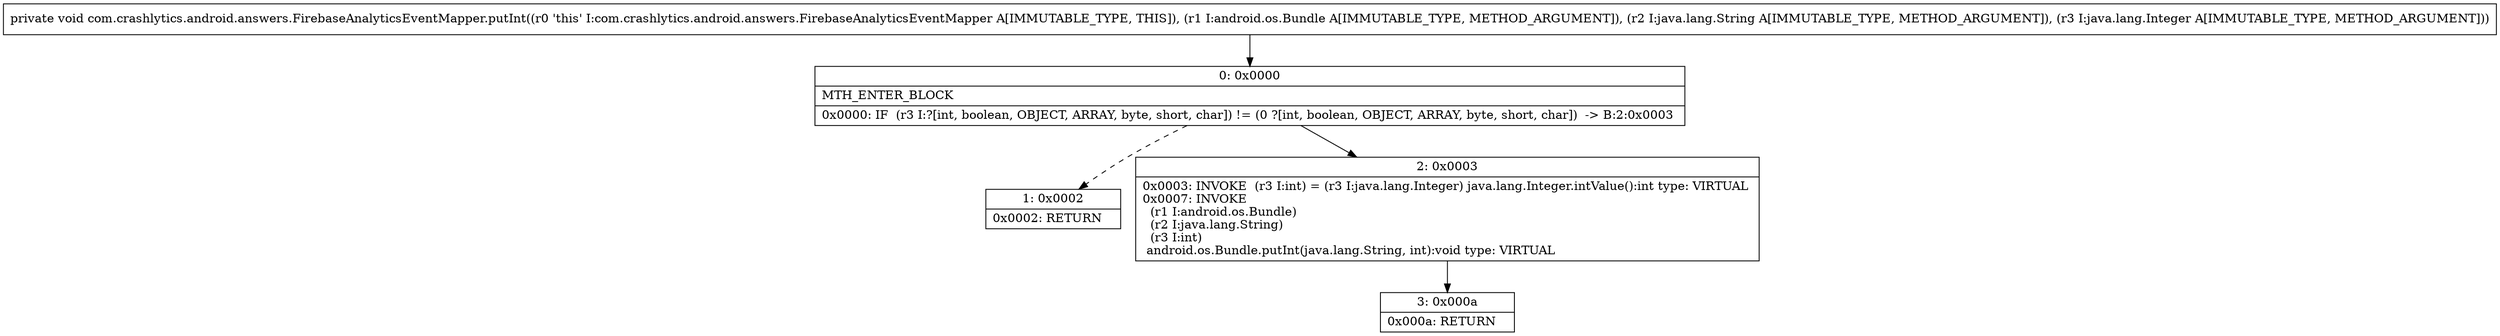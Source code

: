 digraph "CFG forcom.crashlytics.android.answers.FirebaseAnalyticsEventMapper.putInt(Landroid\/os\/Bundle;Ljava\/lang\/String;Ljava\/lang\/Integer;)V" {
Node_0 [shape=record,label="{0\:\ 0x0000|MTH_ENTER_BLOCK\l|0x0000: IF  (r3 I:?[int, boolean, OBJECT, ARRAY, byte, short, char]) != (0 ?[int, boolean, OBJECT, ARRAY, byte, short, char])  \-\> B:2:0x0003 \l}"];
Node_1 [shape=record,label="{1\:\ 0x0002|0x0002: RETURN   \l}"];
Node_2 [shape=record,label="{2\:\ 0x0003|0x0003: INVOKE  (r3 I:int) = (r3 I:java.lang.Integer) java.lang.Integer.intValue():int type: VIRTUAL \l0x0007: INVOKE  \l  (r1 I:android.os.Bundle)\l  (r2 I:java.lang.String)\l  (r3 I:int)\l android.os.Bundle.putInt(java.lang.String, int):void type: VIRTUAL \l}"];
Node_3 [shape=record,label="{3\:\ 0x000a|0x000a: RETURN   \l}"];
MethodNode[shape=record,label="{private void com.crashlytics.android.answers.FirebaseAnalyticsEventMapper.putInt((r0 'this' I:com.crashlytics.android.answers.FirebaseAnalyticsEventMapper A[IMMUTABLE_TYPE, THIS]), (r1 I:android.os.Bundle A[IMMUTABLE_TYPE, METHOD_ARGUMENT]), (r2 I:java.lang.String A[IMMUTABLE_TYPE, METHOD_ARGUMENT]), (r3 I:java.lang.Integer A[IMMUTABLE_TYPE, METHOD_ARGUMENT])) }"];
MethodNode -> Node_0;
Node_0 -> Node_1[style=dashed];
Node_0 -> Node_2;
Node_2 -> Node_3;
}

